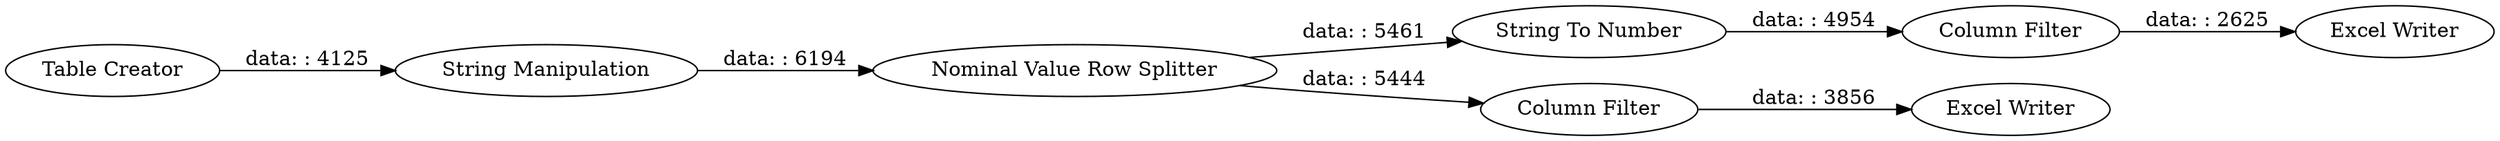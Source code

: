 digraph {
	"7799690960841532450_20" [label="Excel Writer"]
	"7799690960841532450_16" [label="String To Number"]
	"7799690960841532450_18" [label="Column Filter"]
	"7799690960841532450_11" [label="String Manipulation"]
	"7799690960841532450_17" [label="Excel Writer"]
	"7799690960841532450_19" [label="Column Filter"]
	"7799690960841532450_15" [label="Nominal Value Row Splitter"]
	"7799690960841532450_1" [label="Table Creator"]
	"7799690960841532450_15" -> "7799690960841532450_19" [label="data: : 5444"]
	"7799690960841532450_1" -> "7799690960841532450_11" [label="data: : 4125"]
	"7799690960841532450_16" -> "7799690960841532450_18" [label="data: : 4954"]
	"7799690960841532450_15" -> "7799690960841532450_16" [label="data: : 5461"]
	"7799690960841532450_11" -> "7799690960841532450_15" [label="data: : 6194"]
	"7799690960841532450_18" -> "7799690960841532450_17" [label="data: : 2625"]
	"7799690960841532450_19" -> "7799690960841532450_20" [label="data: : 3856"]
	rankdir=LR
}
